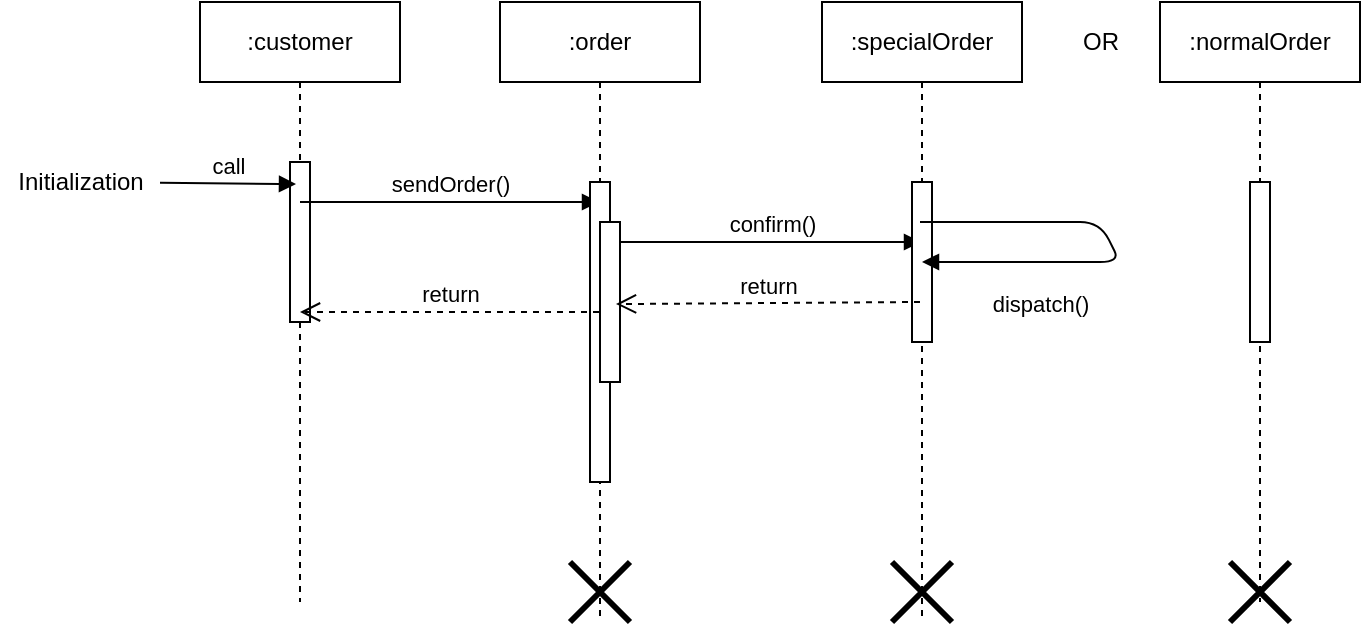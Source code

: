 <mxfile version="12.9.14" type="device"><diagram name="Page-1" id="13e1069c-82ec-6db2-03f1-153e76fe0fe0"><mxGraphModel dx="1968" dy="443" grid="1" gridSize="10" guides="1" tooltips="1" connect="1" arrows="1" fold="1" page="1" pageScale="1" pageWidth="1100" pageHeight="850" background="#ffffff" math="0" shadow="0"><root><mxCell id="0"/><mxCell id="1" parent="0"/><mxCell id="5RqUTTJr8TUc89ChdihM-4" value=":customer" style="shape=umlLifeline;perimeter=lifelinePerimeter;whiteSpace=wrap;html=1;container=1;collapsible=0;recursiveResize=0;outlineConnect=0;" vertex="1" parent="1"><mxGeometry x="40" y="100" width="100" height="300" as="geometry"/></mxCell><mxCell id="5RqUTTJr8TUc89ChdihM-8" value="" style="html=1;points=[];perimeter=orthogonalPerimeter;" vertex="1" parent="5RqUTTJr8TUc89ChdihM-4"><mxGeometry x="45" y="80" width="10" height="80" as="geometry"/></mxCell><mxCell id="5RqUTTJr8TUc89ChdihM-24" value="sendOrder()" style="html=1;verticalAlign=bottom;endArrow=block;" edge="1" parent="5RqUTTJr8TUc89ChdihM-4" target="5RqUTTJr8TUc89ChdihM-5"><mxGeometry width="80" relative="1" as="geometry"><mxPoint x="50" y="100" as="sourcePoint"/><mxPoint x="130" y="100" as="targetPoint"/></mxGeometry></mxCell><mxCell id="5RqUTTJr8TUc89ChdihM-5" value=":order" style="shape=umlLifeline;perimeter=lifelinePerimeter;whiteSpace=wrap;html=1;container=1;collapsible=0;recursiveResize=0;outlineConnect=0;" vertex="1" parent="1"><mxGeometry x="190" y="100" width="100" height="310" as="geometry"/></mxCell><mxCell id="5RqUTTJr8TUc89ChdihM-20" value="" style="html=1;points=[];perimeter=orthogonalPerimeter;" vertex="1" parent="5RqUTTJr8TUc89ChdihM-5"><mxGeometry x="45" y="90" width="10" height="150" as="geometry"/></mxCell><mxCell id="5RqUTTJr8TUc89ChdihM-25" value="" style="html=1;points=[];perimeter=orthogonalPerimeter;" vertex="1" parent="5RqUTTJr8TUc89ChdihM-5"><mxGeometry x="50" y="110" width="10" height="80" as="geometry"/></mxCell><mxCell id="5RqUTTJr8TUc89ChdihM-26" value="confirm()" style="html=1;verticalAlign=bottom;endArrow=block;" edge="1" parent="5RqUTTJr8TUc89ChdihM-5" target="5RqUTTJr8TUc89ChdihM-7"><mxGeometry width="80" relative="1" as="geometry"><mxPoint x="60" y="120" as="sourcePoint"/><mxPoint x="140" y="120" as="targetPoint"/></mxGeometry></mxCell><mxCell id="5RqUTTJr8TUc89ChdihM-31" value="" style="shape=umlDestroy;whiteSpace=wrap;html=1;strokeWidth=3;" vertex="1" parent="5RqUTTJr8TUc89ChdihM-5"><mxGeometry x="35" y="280" width="30" height="30" as="geometry"/></mxCell><mxCell id="5RqUTTJr8TUc89ChdihM-6" value=":normalOrder" style="shape=umlLifeline;perimeter=lifelinePerimeter;whiteSpace=wrap;html=1;container=1;collapsible=0;recursiveResize=0;outlineConnect=0;" vertex="1" parent="1"><mxGeometry x="520" y="100" width="100" height="300" as="geometry"/></mxCell><mxCell id="5RqUTTJr8TUc89ChdihM-22" value="" style="html=1;points=[];perimeter=orthogonalPerimeter;" vertex="1" parent="5RqUTTJr8TUc89ChdihM-6"><mxGeometry x="45" y="90" width="10" height="80" as="geometry"/></mxCell><mxCell id="5RqUTTJr8TUc89ChdihM-7" value=":specialOrder" style="shape=umlLifeline;perimeter=lifelinePerimeter;whiteSpace=wrap;html=1;container=1;collapsible=0;recursiveResize=0;outlineConnect=0;" vertex="1" parent="1"><mxGeometry x="351" y="100" width="100" height="310" as="geometry"/></mxCell><mxCell id="5RqUTTJr8TUc89ChdihM-21" value="" style="html=1;points=[];perimeter=orthogonalPerimeter;" vertex="1" parent="5RqUTTJr8TUc89ChdihM-7"><mxGeometry x="45" y="90" width="10" height="80" as="geometry"/></mxCell><mxCell id="5RqUTTJr8TUc89ChdihM-32" value="" style="shape=umlDestroy;whiteSpace=wrap;html=1;strokeWidth=3;" vertex="1" parent="5RqUTTJr8TUc89ChdihM-7"><mxGeometry x="35" y="280" width="30" height="30" as="geometry"/></mxCell><mxCell id="5RqUTTJr8TUc89ChdihM-33" value="dispatch()" style="html=1;verticalAlign=bottom;endArrow=block;" edge="1" parent="5RqUTTJr8TUc89ChdihM-7" target="5RqUTTJr8TUc89ChdihM-7"><mxGeometry x="0.438" y="30" width="80" relative="1" as="geometry"><mxPoint x="49" y="110" as="sourcePoint"/><mxPoint x="109" y="150" as="targetPoint"/><Array as="points"><mxPoint x="139" y="110"/><mxPoint x="149" y="130"/></Array><mxPoint as="offset"/></mxGeometry></mxCell><mxCell id="5RqUTTJr8TUc89ChdihM-9" value="Initialization" style="text;html=1;align=center;verticalAlign=middle;resizable=0;points=[];autosize=1;" vertex="1" parent="1"><mxGeometry x="-60" y="180" width="80" height="20" as="geometry"/></mxCell><mxCell id="5RqUTTJr8TUc89ChdihM-16" value="call" style="html=1;verticalAlign=bottom;endArrow=block;entryX=0.3;entryY=0.138;entryDx=0;entryDy=0;entryPerimeter=0;" edge="1" parent="1" source="5RqUTTJr8TUc89ChdihM-9" target="5RqUTTJr8TUc89ChdihM-8"><mxGeometry width="80" relative="1" as="geometry"><mxPoint x="10" y="210" as="sourcePoint"/><mxPoint x="90" y="210" as="targetPoint"/></mxGeometry></mxCell><mxCell id="5RqUTTJr8TUc89ChdihM-19" value="OR" style="text;html=1;align=center;verticalAlign=middle;resizable=0;points=[];autosize=1;" vertex="1" parent="1"><mxGeometry x="475" y="110" width="30" height="20" as="geometry"/></mxCell><mxCell id="5RqUTTJr8TUc89ChdihM-23" value="return" style="html=1;verticalAlign=bottom;endArrow=open;dashed=1;endSize=8;" edge="1" parent="1" source="5RqUTTJr8TUc89ChdihM-5" target="5RqUTTJr8TUc89ChdihM-4"><mxGeometry relative="1" as="geometry"><mxPoint x="220" y="240" as="sourcePoint"/><mxPoint x="140" y="240" as="targetPoint"/></mxGeometry></mxCell><mxCell id="5RqUTTJr8TUc89ChdihM-27" value="return" style="html=1;verticalAlign=bottom;endArrow=open;dashed=1;endSize=8;entryX=0.8;entryY=0.513;entryDx=0;entryDy=0;entryPerimeter=0;" edge="1" parent="1" target="5RqUTTJr8TUc89ChdihM-25"><mxGeometry relative="1" as="geometry"><mxPoint x="400" y="250" as="sourcePoint"/><mxPoint x="320" y="250" as="targetPoint"/></mxGeometry></mxCell><mxCell id="5RqUTTJr8TUc89ChdihM-39" value="" style="shape=umlDestroy;whiteSpace=wrap;html=1;strokeWidth=3;" vertex="1" parent="1"><mxGeometry x="555" y="380" width="30" height="30" as="geometry"/></mxCell></root></mxGraphModel></diagram></mxfile>